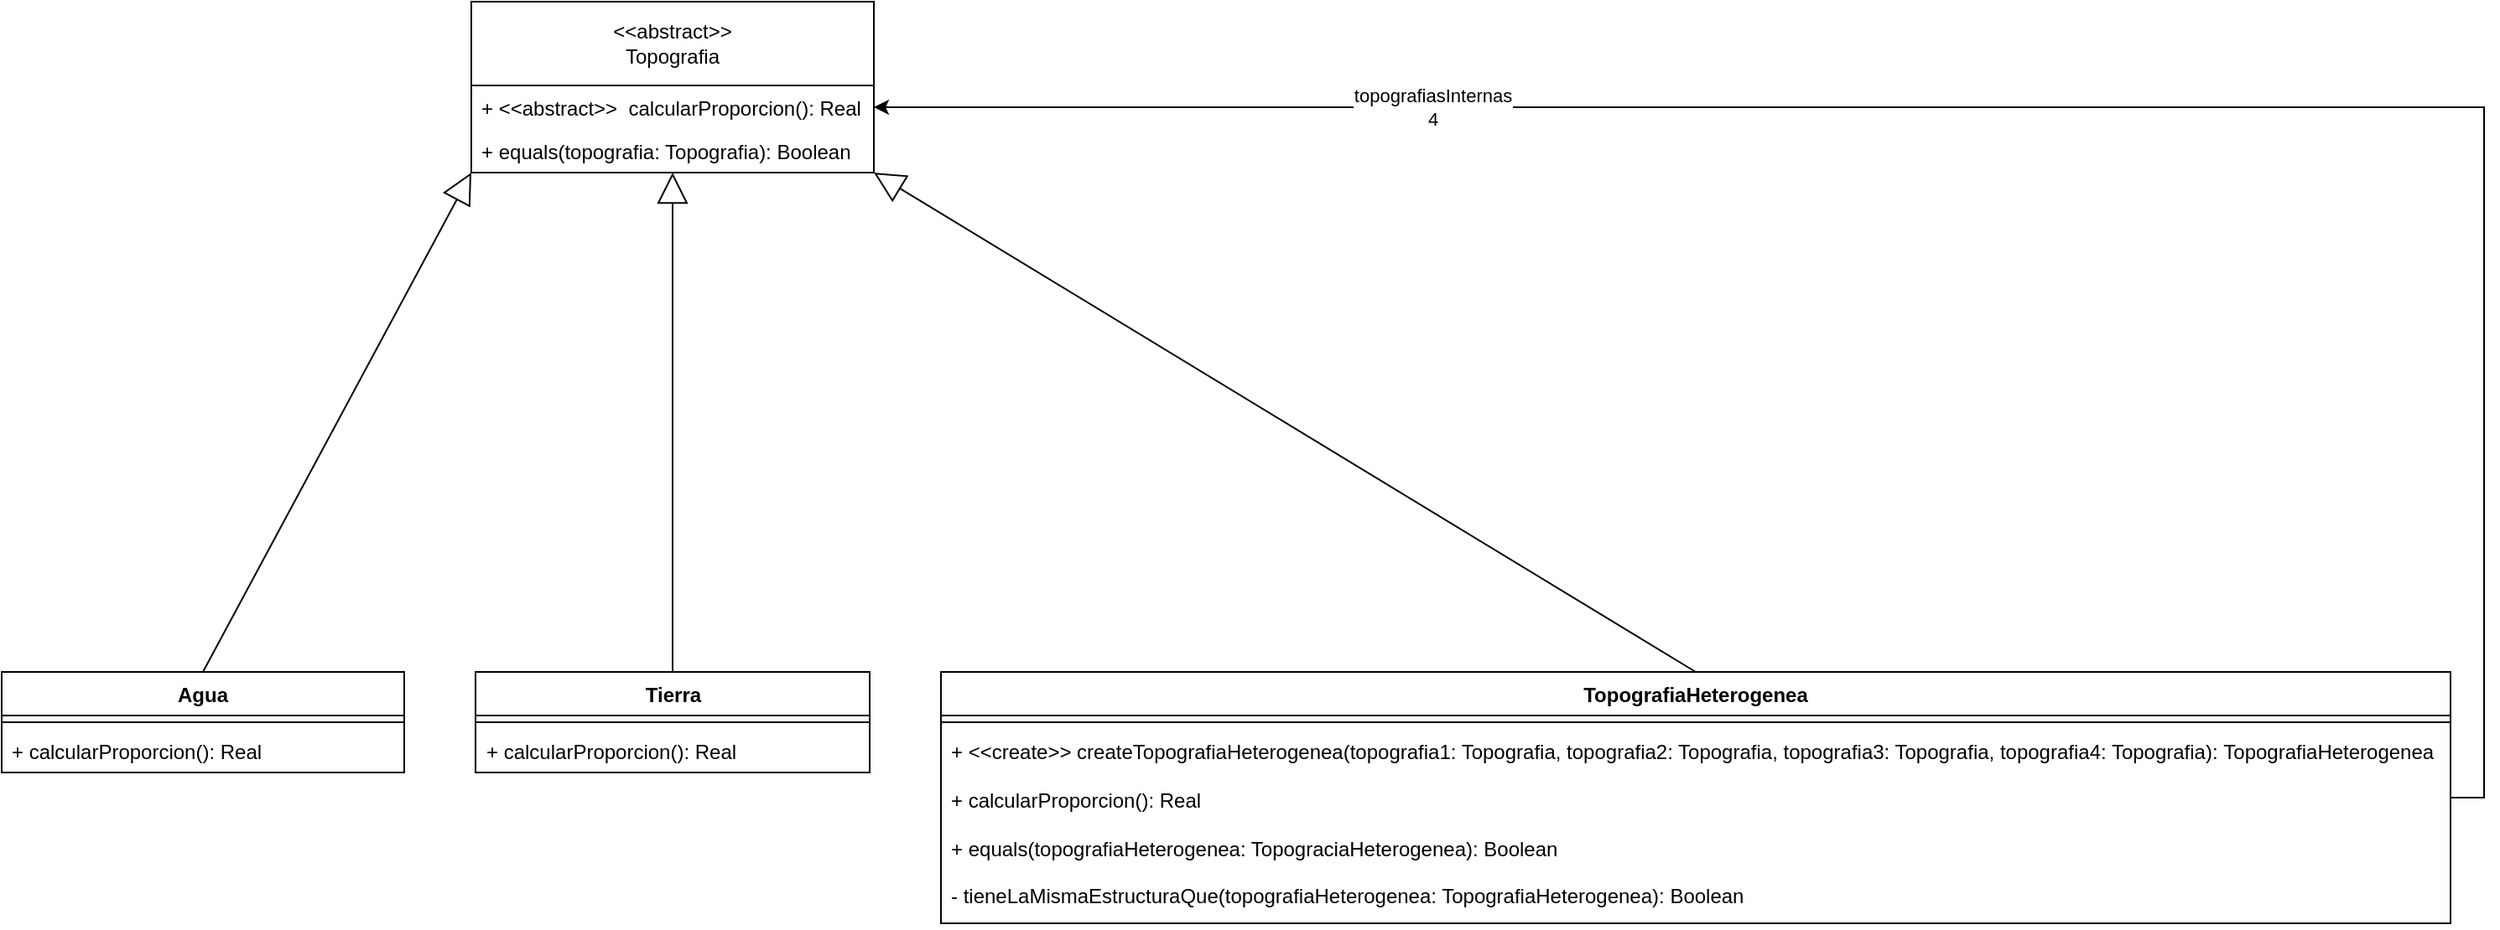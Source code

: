 <mxfile version="24.2.8" type="device">
  <diagram name="Page-1" id="WQeMGRshZQUWC3nnxU0A">
    <mxGraphModel dx="2284" dy="738" grid="1" gridSize="10" guides="1" tooltips="1" connect="1" arrows="1" fold="1" page="1" pageScale="1" pageWidth="850" pageHeight="1100" math="0" shadow="0">
      <root>
        <mxCell id="0" />
        <mxCell id="1" parent="0" />
        <mxCell id="r_hB89QpAm40qi6wfBcM-1" value="&lt;div&gt;&amp;lt;&amp;lt;abstract&amp;gt;&amp;gt;&lt;/div&gt;&lt;div&gt;Topografia&lt;br&gt;&lt;/div&gt;" style="swimlane;fontStyle=0;childLayout=stackLayout;horizontal=1;startSize=50;fillColor=none;horizontalStack=0;resizeParent=1;resizeParentMax=0;resizeLast=0;collapsible=1;marginBottom=0;whiteSpace=wrap;html=1;" parent="1" vertex="1">
          <mxGeometry x="200" y="200" width="240" height="102" as="geometry" />
        </mxCell>
        <mxCell id="r_hB89QpAm40qi6wfBcM-2" value="&lt;div&gt;+ &amp;lt;&amp;lt;abstract&amp;gt;&amp;gt;&amp;nbsp; calcularProporcion(): Real&lt;/div&gt;" style="text;strokeColor=none;fillColor=none;align=left;verticalAlign=top;spacingLeft=4;spacingRight=4;overflow=hidden;rotatable=0;points=[[0,0.5],[1,0.5]];portConstraint=eastwest;whiteSpace=wrap;html=1;" parent="r_hB89QpAm40qi6wfBcM-1" vertex="1">
          <mxGeometry y="50" width="240" height="26" as="geometry" />
        </mxCell>
        <mxCell id="r_hB89QpAm40qi6wfBcM-4" value="+ equals(topografia: Topografia): Boolean" style="text;strokeColor=none;fillColor=none;align=left;verticalAlign=top;spacingLeft=4;spacingRight=4;overflow=hidden;rotatable=0;points=[[0,0.5],[1,0.5]];portConstraint=eastwest;whiteSpace=wrap;html=1;" parent="r_hB89QpAm40qi6wfBcM-1" vertex="1">
          <mxGeometry y="76" width="240" height="26" as="geometry" />
        </mxCell>
        <mxCell id="r_hB89QpAm40qi6wfBcM-5" value="Agua" style="swimlane;fontStyle=1;align=center;verticalAlign=top;childLayout=stackLayout;horizontal=1;startSize=26;horizontalStack=0;resizeParent=1;resizeParentMax=0;resizeLast=0;collapsible=1;marginBottom=0;whiteSpace=wrap;html=1;" parent="1" vertex="1">
          <mxGeometry x="-80" y="600" width="240" height="60" as="geometry" />
        </mxCell>
        <mxCell id="r_hB89QpAm40qi6wfBcM-7" value="" style="line;strokeWidth=1;fillColor=none;align=left;verticalAlign=middle;spacingTop=-1;spacingLeft=3;spacingRight=3;rotatable=0;labelPosition=right;points=[];portConstraint=eastwest;strokeColor=inherit;" parent="r_hB89QpAm40qi6wfBcM-5" vertex="1">
          <mxGeometry y="26" width="240" height="8" as="geometry" />
        </mxCell>
        <mxCell id="r_hB89QpAm40qi6wfBcM-8" value="&lt;div&gt;+ calcularProporcion(): Real&lt;/div&gt;" style="text;strokeColor=none;fillColor=none;align=left;verticalAlign=top;spacingLeft=4;spacingRight=4;overflow=hidden;rotatable=0;points=[[0,0.5],[1,0.5]];portConstraint=eastwest;whiteSpace=wrap;html=1;" parent="r_hB89QpAm40qi6wfBcM-5" vertex="1">
          <mxGeometry y="34" width="240" height="26" as="geometry" />
        </mxCell>
        <mxCell id="r_hB89QpAm40qi6wfBcM-9" value="Tierra" style="swimlane;fontStyle=1;align=center;verticalAlign=top;childLayout=stackLayout;horizontal=1;startSize=26;horizontalStack=0;resizeParent=1;resizeParentMax=0;resizeLast=0;collapsible=1;marginBottom=0;whiteSpace=wrap;html=1;" parent="1" vertex="1">
          <mxGeometry x="202.5" y="600" width="235" height="60" as="geometry" />
        </mxCell>
        <mxCell id="r_hB89QpAm40qi6wfBcM-11" value="" style="line;strokeWidth=1;fillColor=none;align=left;verticalAlign=middle;spacingTop=-1;spacingLeft=3;spacingRight=3;rotatable=0;labelPosition=right;points=[];portConstraint=eastwest;strokeColor=inherit;" parent="r_hB89QpAm40qi6wfBcM-9" vertex="1">
          <mxGeometry y="26" width="235" height="8" as="geometry" />
        </mxCell>
        <mxCell id="r_hB89QpAm40qi6wfBcM-12" value="&lt;div&gt;+ calcularProporcion(): Real&lt;/div&gt;" style="text;strokeColor=none;fillColor=none;align=left;verticalAlign=top;spacingLeft=4;spacingRight=4;overflow=hidden;rotatable=0;points=[[0,0.5],[1,0.5]];portConstraint=eastwest;whiteSpace=wrap;html=1;" parent="r_hB89QpAm40qi6wfBcM-9" vertex="1">
          <mxGeometry y="34" width="235" height="26" as="geometry" />
        </mxCell>
        <mxCell id="r_hB89QpAm40qi6wfBcM-20" style="edgeStyle=orthogonalEdgeStyle;rounded=0;orthogonalLoop=1;jettySize=auto;html=1;exitX=1;exitY=0.5;exitDx=0;exitDy=0;entryX=1;entryY=0.5;entryDx=0;entryDy=0;" parent="1" source="r_hB89QpAm40qi6wfBcM-13" target="r_hB89QpAm40qi6wfBcM-2" edge="1">
          <mxGeometry relative="1" as="geometry" />
        </mxCell>
        <mxCell id="r_hB89QpAm40qi6wfBcM-21" value="&lt;div&gt;topografiasInternas&lt;/div&gt;&lt;div&gt;4&lt;br&gt;&lt;/div&gt;" style="edgeLabel;html=1;align=center;verticalAlign=middle;resizable=0;points=[];" parent="r_hB89QpAm40qi6wfBcM-20" vertex="1" connectable="0">
          <mxGeometry x="0.522" relative="1" as="geometry">
            <mxPoint as="offset" />
          </mxGeometry>
        </mxCell>
        <mxCell id="r_hB89QpAm40qi6wfBcM-13" value="TopografiaHeterogenea" style="swimlane;fontStyle=1;align=center;verticalAlign=top;childLayout=stackLayout;horizontal=1;startSize=26;horizontalStack=0;resizeParent=1;resizeParentMax=0;resizeLast=0;collapsible=1;marginBottom=0;whiteSpace=wrap;html=1;" parent="1" vertex="1">
          <mxGeometry x="480" y="600" width="900" height="150" as="geometry" />
        </mxCell>
        <mxCell id="r_hB89QpAm40qi6wfBcM-15" value="" style="line;strokeWidth=1;fillColor=none;align=left;verticalAlign=middle;spacingTop=-1;spacingLeft=3;spacingRight=3;rotatable=0;labelPosition=right;points=[];portConstraint=eastwest;strokeColor=inherit;" parent="r_hB89QpAm40qi6wfBcM-13" vertex="1">
          <mxGeometry y="26" width="900" height="8" as="geometry" />
        </mxCell>
        <mxCell id="r_hB89QpAm40qi6wfBcM-16" value="&lt;div&gt;+ &amp;lt;&amp;lt;create&amp;gt;&amp;gt; createTopografiaHeterogenea(topografia1: Topografia, topografia2: Topografia, topografia3: Topografia, topografia4: Topografia):&amp;nbsp;TopografiaHeterogenea&lt;br&gt; &lt;/div&gt;&lt;div&gt;&lt;br&gt;&lt;/div&gt;&lt;div&gt;+ calcularProporcion(): Real&lt;/div&gt;&lt;div&gt;&lt;br&gt;&lt;/div&gt;&lt;div&gt;+ equals(topografiaHeterogenea: TopograciaHeterogenea): Boolean&lt;/div&gt;&lt;div&gt;&lt;br&gt;&lt;/div&gt;&lt;div&gt;- tieneLaMismaEstructuraQue(topografiaHeterogenea: TopografiaHeterogenea): Boolean&lt;br&gt;&lt;/div&gt;" style="text;strokeColor=none;fillColor=none;align=left;verticalAlign=top;spacingLeft=4;spacingRight=4;overflow=hidden;rotatable=0;points=[[0,0.5],[1,0.5]];portConstraint=eastwest;whiteSpace=wrap;html=1;" parent="r_hB89QpAm40qi6wfBcM-13" vertex="1">
          <mxGeometry y="34" width="900" height="116" as="geometry" />
        </mxCell>
        <mxCell id="r_hB89QpAm40qi6wfBcM-26" value="" style="endArrow=block;endSize=16;endFill=0;html=1;rounded=0;exitX=0.5;exitY=0;exitDx=0;exitDy=0;entryX=0;entryY=1;entryDx=0;entryDy=0;" parent="1" source="r_hB89QpAm40qi6wfBcM-5" target="r_hB89QpAm40qi6wfBcM-1" edge="1">
          <mxGeometry x="-0.001" width="160" relative="1" as="geometry">
            <mxPoint x="160" y="370" as="sourcePoint" />
            <mxPoint x="-80" y="478" as="targetPoint" />
            <mxPoint as="offset" />
          </mxGeometry>
        </mxCell>
        <mxCell id="r_hB89QpAm40qi6wfBcM-27" value="" style="endArrow=block;endSize=16;endFill=0;html=1;rounded=0;exitX=0.5;exitY=0;exitDx=0;exitDy=0;entryX=0.5;entryY=1;entryDx=0;entryDy=0;" parent="1" source="r_hB89QpAm40qi6wfBcM-9" target="r_hB89QpAm40qi6wfBcM-1" edge="1">
          <mxGeometry width="160" relative="1" as="geometry">
            <mxPoint x="160" y="370" as="sourcePoint" />
            <mxPoint x="160" y="478" as="targetPoint" />
          </mxGeometry>
        </mxCell>
        <mxCell id="pjaExlMXJqOZ-a4YWLuQ-1" value="" style="endArrow=block;endSize=16;endFill=0;html=1;rounded=0;exitX=0.5;exitY=0;exitDx=0;exitDy=0;entryX=1;entryY=1;entryDx=0;entryDy=0;" edge="1" parent="1" source="r_hB89QpAm40qi6wfBcM-13" target="r_hB89QpAm40qi6wfBcM-1">
          <mxGeometry width="160" relative="1" as="geometry">
            <mxPoint x="480" y="410" as="sourcePoint" />
            <mxPoint x="640" y="410" as="targetPoint" />
          </mxGeometry>
        </mxCell>
      </root>
    </mxGraphModel>
  </diagram>
</mxfile>
